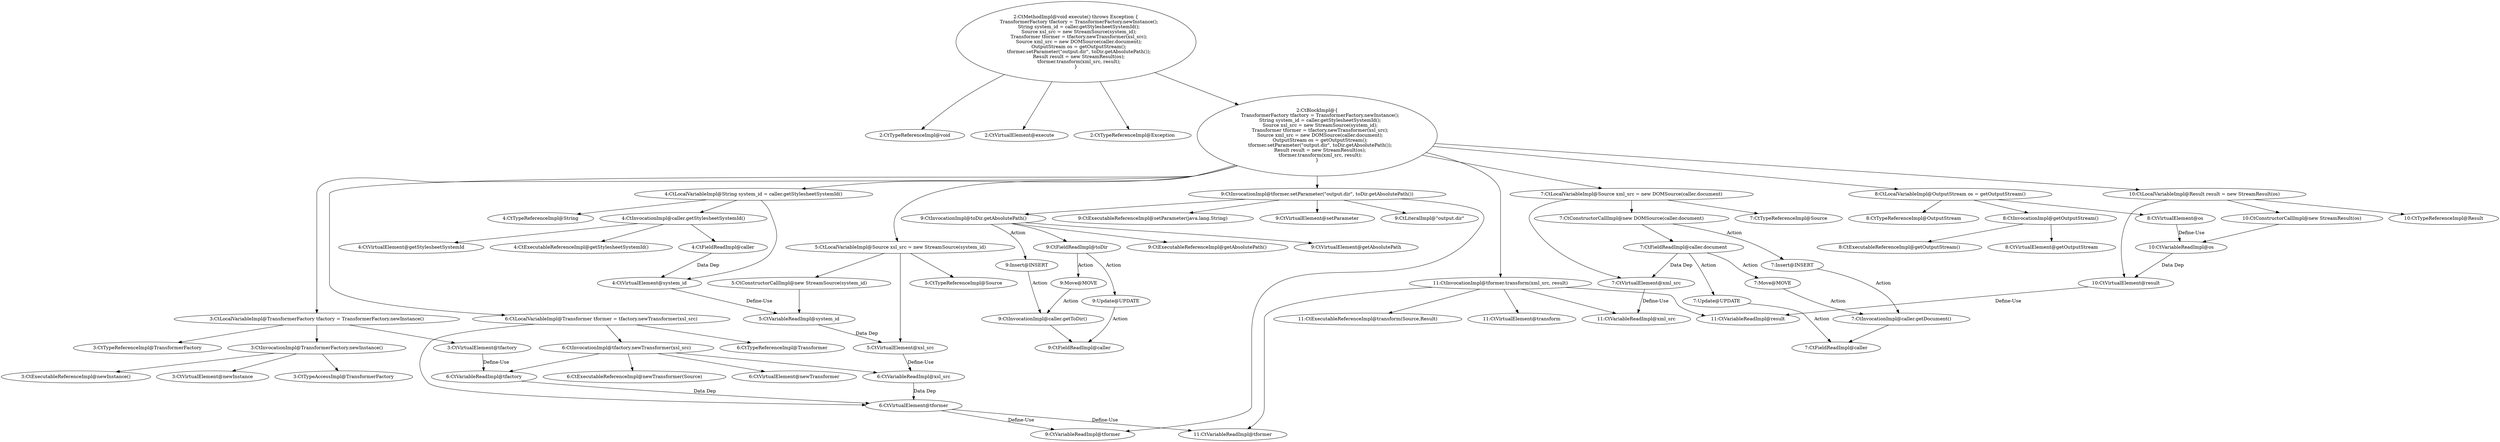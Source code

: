 digraph "execute#?" {
0 [label="2:CtTypeReferenceImpl@void" shape=ellipse]
1 [label="2:CtVirtualElement@execute" shape=ellipse]
2 [label="2:CtTypeReferenceImpl@Exception" shape=ellipse]
3 [label="3:CtTypeReferenceImpl@TransformerFactory" shape=ellipse]
4 [label="3:CtExecutableReferenceImpl@newInstance()" shape=ellipse]
5 [label="3:CtVirtualElement@newInstance" shape=ellipse]
6 [label="3:CtTypeAccessImpl@TransformerFactory" shape=ellipse]
7 [label="3:CtInvocationImpl@TransformerFactory.newInstance()" shape=ellipse]
8 [label="3:CtVirtualElement@tfactory" shape=ellipse]
9 [label="3:CtLocalVariableImpl@TransformerFactory tfactory = TransformerFactory.newInstance()" shape=ellipse]
10 [label="4:CtTypeReferenceImpl@String" shape=ellipse]
11 [label="4:CtExecutableReferenceImpl@getStylesheetSystemId()" shape=ellipse]
12 [label="4:CtVirtualElement@getStylesheetSystemId" shape=ellipse]
13 [label="4:CtFieldReadImpl@caller" shape=ellipse]
14 [label="4:CtInvocationImpl@caller.getStylesheetSystemId()" shape=ellipse]
15 [label="4:CtVirtualElement@system_id" shape=ellipse]
16 [label="4:CtLocalVariableImpl@String system_id = caller.getStylesheetSystemId()" shape=ellipse]
17 [label="5:CtTypeReferenceImpl@Source" shape=ellipse]
18 [label="5:CtVariableReadImpl@system_id" shape=ellipse]
19 [label="5:CtConstructorCallImpl@new StreamSource(system_id)" shape=ellipse]
20 [label="5:CtVirtualElement@xsl_src" shape=ellipse]
21 [label="5:CtLocalVariableImpl@Source xsl_src = new StreamSource(system_id)" shape=ellipse]
22 [label="6:CtTypeReferenceImpl@Transformer" shape=ellipse]
23 [label="6:CtExecutableReferenceImpl@newTransformer(Source)" shape=ellipse]
24 [label="6:CtVirtualElement@newTransformer" shape=ellipse]
25 [label="6:CtVariableReadImpl@tfactory" shape=ellipse]
26 [label="6:CtVariableReadImpl@xsl_src" shape=ellipse]
27 [label="6:CtInvocationImpl@tfactory.newTransformer(xsl_src)" shape=ellipse]
28 [label="6:CtVirtualElement@tformer" shape=ellipse]
29 [label="6:CtLocalVariableImpl@Transformer tformer = tfactory.newTransformer(xsl_src)" shape=ellipse]
30 [label="7:CtTypeReferenceImpl@Source" shape=ellipse]
31 [label="7:CtFieldReadImpl@caller.document" shape=ellipse]
32 [label="7:CtConstructorCallImpl@new DOMSource(caller.document)" shape=ellipse]
33 [label="7:CtVirtualElement@xml_src" shape=ellipse]
34 [label="7:CtLocalVariableImpl@Source xml_src = new DOMSource(caller.document)" shape=ellipse]
35 [label="8:CtTypeReferenceImpl@OutputStream" shape=ellipse]
36 [label="8:CtExecutableReferenceImpl@getOutputStream()" shape=ellipse]
37 [label="8:CtVirtualElement@getOutputStream" shape=ellipse]
38 [label="8:CtInvocationImpl@getOutputStream()" shape=ellipse]
39 [label="8:CtVirtualElement@os" shape=ellipse]
40 [label="8:CtLocalVariableImpl@OutputStream os = getOutputStream()" shape=ellipse]
41 [label="9:CtExecutableReferenceImpl@setParameter(java.lang.String)" shape=ellipse]
42 [label="9:CtVirtualElement@setParameter" shape=ellipse]
43 [label="9:CtVariableReadImpl@tformer" shape=ellipse]
44 [label="9:CtLiteralImpl@\"output.dir\"" shape=ellipse]
45 [label="9:CtExecutableReferenceImpl@getAbsolutePath()" shape=ellipse]
46 [label="9:CtVirtualElement@getAbsolutePath" shape=ellipse]
47 [label="9:CtFieldReadImpl@toDir" shape=ellipse]
48 [label="9:CtInvocationImpl@toDir.getAbsolutePath()" shape=ellipse]
49 [label="9:CtInvocationImpl@tformer.setParameter(\"output.dir\", toDir.getAbsolutePath())" shape=ellipse]
50 [label="10:CtTypeReferenceImpl@Result" shape=ellipse]
51 [label="10:CtVariableReadImpl@os" shape=ellipse]
52 [label="10:CtConstructorCallImpl@new StreamResult(os)" shape=ellipse]
53 [label="10:CtVirtualElement@result" shape=ellipse]
54 [label="10:CtLocalVariableImpl@Result result = new StreamResult(os)" shape=ellipse]
55 [label="11:CtExecutableReferenceImpl@transform(Source,Result)" shape=ellipse]
56 [label="11:CtVirtualElement@transform" shape=ellipse]
57 [label="11:CtVariableReadImpl@tformer" shape=ellipse]
58 [label="11:CtVariableReadImpl@xml_src" shape=ellipse]
59 [label="11:CtVariableReadImpl@result" shape=ellipse]
60 [label="11:CtInvocationImpl@tformer.transform(xml_src, result)" shape=ellipse]
61 [label="2:CtBlockImpl@\{
    TransformerFactory tfactory = TransformerFactory.newInstance();
    String system_id = caller.getStylesheetSystemId();
    Source xsl_src = new StreamSource(system_id);
    Transformer tformer = tfactory.newTransformer(xsl_src);
    Source xml_src = new DOMSource(caller.document);
    OutputStream os = getOutputStream();
    tformer.setParameter(\"output.dir\", toDir.getAbsolutePath());
    Result result = new StreamResult(os);
    tformer.transform(xml_src, result);
\}" shape=ellipse]
62 [label="2:CtMethodImpl@void execute() throws Exception \{
    TransformerFactory tfactory = TransformerFactory.newInstance();
    String system_id = caller.getStylesheetSystemId();
    Source xsl_src = new StreamSource(system_id);
    Transformer tformer = tfactory.newTransformer(xsl_src);
    Source xml_src = new DOMSource(caller.document);
    OutputStream os = getOutputStream();
    tformer.setParameter(\"output.dir\", toDir.getAbsolutePath());
    Result result = new StreamResult(os);
    tformer.transform(xml_src, result);
\}" shape=ellipse]
63 [label="7:Update@UPDATE" shape=ellipse]
64 [label="7:CtFieldReadImpl@caller" shape=ellipse]
65 [label="9:Update@UPDATE" shape=ellipse]
66 [label="9:CtFieldReadImpl@caller" shape=ellipse]
67 [label="7:Insert@INSERT" shape=ellipse]
68 [label="7:CtInvocationImpl@caller.getDocument()" shape=ellipse]
69 [label="9:Insert@INSERT" shape=ellipse]
70 [label="9:CtInvocationImpl@caller.getToDir()" shape=ellipse]
71 [label="7:Move@MOVE" shape=ellipse]
72 [label="9:Move@MOVE" shape=ellipse]
7 -> 6 [label=""];
7 -> 4 [label=""];
7 -> 5 [label=""];
8 -> 25 [label="Define-Use"];
9 -> 3 [label=""];
9 -> 7 [label=""];
9 -> 8 [label=""];
13 -> 15 [label="Data Dep"];
14 -> 13 [label=""];
14 -> 11 [label=""];
14 -> 12 [label=""];
15 -> 18 [label="Define-Use"];
16 -> 10 [label=""];
16 -> 14 [label=""];
16 -> 15 [label=""];
18 -> 20 [label="Data Dep"];
19 -> 18 [label=""];
20 -> 26 [label="Define-Use"];
21 -> 17 [label=""];
21 -> 19 [label=""];
21 -> 20 [label=""];
25 -> 28 [label="Data Dep"];
26 -> 28 [label="Data Dep"];
27 -> 25 [label=""];
27 -> 23 [label=""];
27 -> 26 [label=""];
27 -> 24 [label=""];
28 -> 43 [label="Define-Use"];
28 -> 57 [label="Define-Use"];
29 -> 22 [label=""];
29 -> 27 [label=""];
29 -> 28 [label=""];
31 -> 33 [label="Data Dep"];
31 -> 63 [label="Action"];
31 -> 71 [label="Action"];
32 -> 31 [label=""];
32 -> 67 [label="Action"];
33 -> 58 [label="Define-Use"];
34 -> 30 [label=""];
34 -> 32 [label=""];
34 -> 33 [label=""];
38 -> 36 [label=""];
38 -> 37 [label=""];
39 -> 51 [label="Define-Use"];
40 -> 35 [label=""];
40 -> 38 [label=""];
40 -> 39 [label=""];
47 -> 65 [label="Action"];
47 -> 72 [label="Action"];
48 -> 47 [label=""];
48 -> 45 [label=""];
48 -> 46 [label=""];
48 -> 69 [label="Action"];
49 -> 43 [label=""];
49 -> 41 [label=""];
49 -> 44 [label=""];
49 -> 48 [label=""];
49 -> 42 [label=""];
51 -> 53 [label="Data Dep"];
52 -> 51 [label=""];
53 -> 59 [label="Define-Use"];
54 -> 50 [label=""];
54 -> 52 [label=""];
54 -> 53 [label=""];
60 -> 57 [label=""];
60 -> 55 [label=""];
60 -> 58 [label=""];
60 -> 59 [label=""];
60 -> 56 [label=""];
61 -> 9 [label=""];
61 -> 16 [label=""];
61 -> 21 [label=""];
61 -> 29 [label=""];
61 -> 34 [label=""];
61 -> 40 [label=""];
61 -> 49 [label=""];
61 -> 54 [label=""];
61 -> 60 [label=""];
62 -> 0 [label=""];
62 -> 2 [label=""];
62 -> 61 [label=""];
62 -> 1 [label=""];
63 -> 64 [label="Action"];
65 -> 66 [label="Action"];
67 -> 68 [label="Action"];
68 -> 64 [label=""];
69 -> 70 [label="Action"];
70 -> 66 [label=""];
71 -> 68 [label="Action"];
72 -> 70 [label="Action"];
}